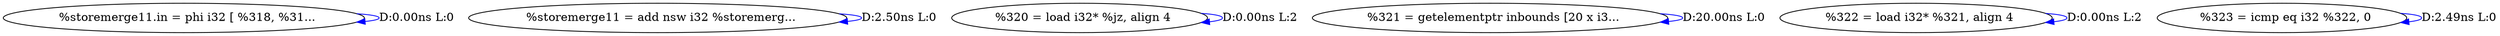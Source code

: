 digraph {
Node0x2d10e30[label="  %storemerge11.in = phi i32 [ %318, %31..."];
Node0x2d10e30 -> Node0x2d10e30[label="D:0.00ns L:0",color=blue];
Node0x2d10f10[label="  %storemerge11 = add nsw i32 %storemerg..."];
Node0x2d10f10 -> Node0x2d10f10[label="D:2.50ns L:0",color=blue];
Node0x2d110d0[label="  %320 = load i32* %jz, align 4"];
Node0x2d110d0 -> Node0x2d110d0[label="D:0.00ns L:2",color=blue];
Node0x2d111b0[label="  %321 = getelementptr inbounds [20 x i3..."];
Node0x2d111b0 -> Node0x2d111b0[label="D:20.00ns L:0",color=blue];
Node0x2d11290[label="  %322 = load i32* %321, align 4"];
Node0x2d11290 -> Node0x2d11290[label="D:0.00ns L:2",color=blue];
Node0x2d11370[label="  %323 = icmp eq i32 %322, 0"];
Node0x2d11370 -> Node0x2d11370[label="D:2.49ns L:0",color=blue];
}
